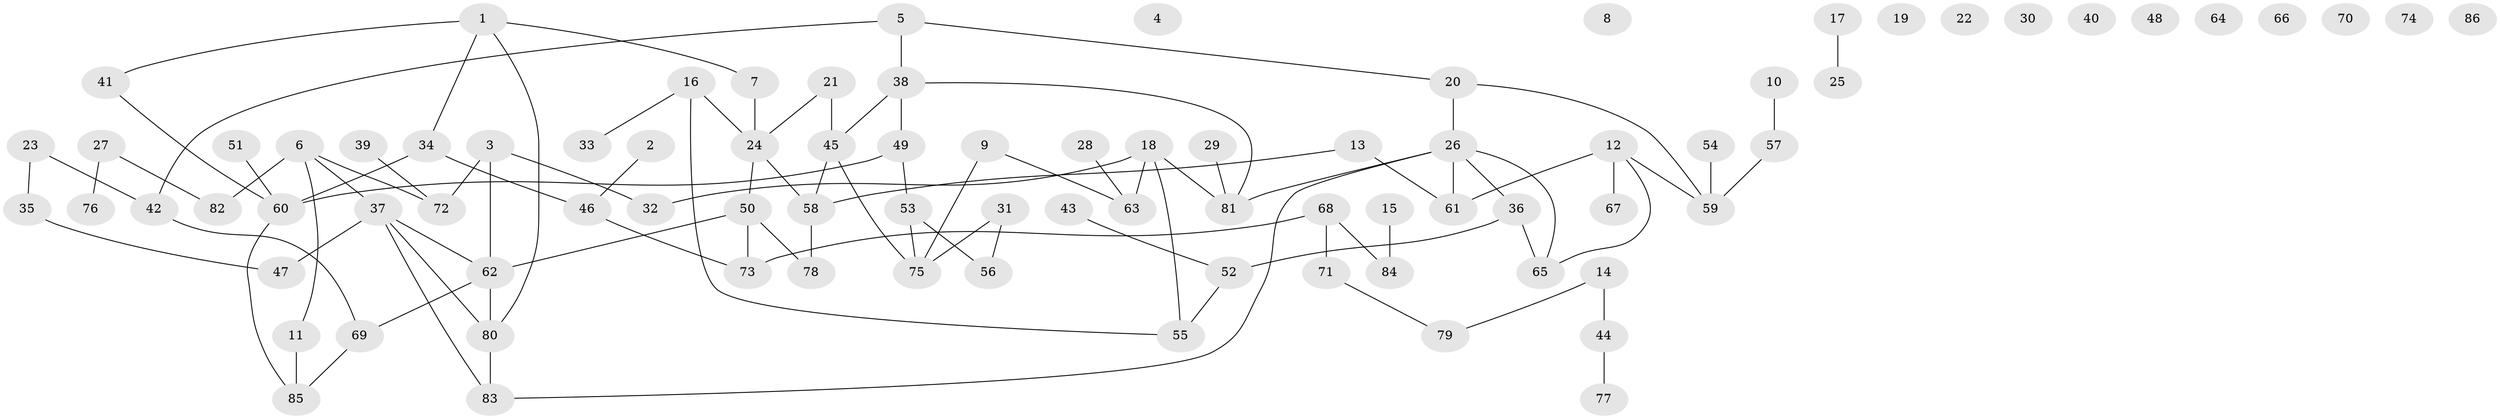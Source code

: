 // coarse degree distribution, {4: 0.13725490196078433, 1: 0.1568627450980392, 3: 0.1568627450980392, 0: 0.2549019607843137, 13: 0.0196078431372549, 2: 0.21568627450980393, 5: 0.0196078431372549, 6: 0.0196078431372549, 10: 0.0196078431372549}
// Generated by graph-tools (version 1.1) at 2025/16/03/04/25 18:16:25]
// undirected, 86 vertices, 97 edges
graph export_dot {
graph [start="1"]
  node [color=gray90,style=filled];
  1;
  2;
  3;
  4;
  5;
  6;
  7;
  8;
  9;
  10;
  11;
  12;
  13;
  14;
  15;
  16;
  17;
  18;
  19;
  20;
  21;
  22;
  23;
  24;
  25;
  26;
  27;
  28;
  29;
  30;
  31;
  32;
  33;
  34;
  35;
  36;
  37;
  38;
  39;
  40;
  41;
  42;
  43;
  44;
  45;
  46;
  47;
  48;
  49;
  50;
  51;
  52;
  53;
  54;
  55;
  56;
  57;
  58;
  59;
  60;
  61;
  62;
  63;
  64;
  65;
  66;
  67;
  68;
  69;
  70;
  71;
  72;
  73;
  74;
  75;
  76;
  77;
  78;
  79;
  80;
  81;
  82;
  83;
  84;
  85;
  86;
  1 -- 7;
  1 -- 34;
  1 -- 41;
  1 -- 80;
  2 -- 46;
  3 -- 32;
  3 -- 62;
  3 -- 72;
  5 -- 20;
  5 -- 38;
  5 -- 42;
  6 -- 11;
  6 -- 37;
  6 -- 72;
  6 -- 82;
  7 -- 24;
  9 -- 63;
  9 -- 75;
  10 -- 57;
  11 -- 85;
  12 -- 59;
  12 -- 61;
  12 -- 65;
  12 -- 67;
  13 -- 58;
  13 -- 61;
  14 -- 44;
  14 -- 79;
  15 -- 84;
  16 -- 24;
  16 -- 33;
  16 -- 55;
  17 -- 25;
  18 -- 32;
  18 -- 55;
  18 -- 63;
  18 -- 81;
  20 -- 26;
  20 -- 59;
  21 -- 24;
  21 -- 45;
  23 -- 35;
  23 -- 42;
  24 -- 50;
  24 -- 58;
  26 -- 36;
  26 -- 61;
  26 -- 65;
  26 -- 81;
  26 -- 83;
  27 -- 76;
  27 -- 82;
  28 -- 63;
  29 -- 81;
  31 -- 56;
  31 -- 75;
  34 -- 46;
  34 -- 60;
  35 -- 47;
  36 -- 52;
  36 -- 65;
  37 -- 47;
  37 -- 62;
  37 -- 80;
  37 -- 83;
  38 -- 45;
  38 -- 49;
  38 -- 81;
  39 -- 72;
  41 -- 60;
  42 -- 69;
  43 -- 52;
  44 -- 77;
  45 -- 58;
  45 -- 75;
  46 -- 73;
  49 -- 53;
  49 -- 60;
  50 -- 62;
  50 -- 73;
  50 -- 78;
  51 -- 60;
  52 -- 55;
  53 -- 56;
  53 -- 75;
  54 -- 59;
  57 -- 59;
  58 -- 78;
  60 -- 85;
  62 -- 69;
  62 -- 80;
  68 -- 71;
  68 -- 73;
  68 -- 84;
  69 -- 85;
  71 -- 79;
  80 -- 83;
}

